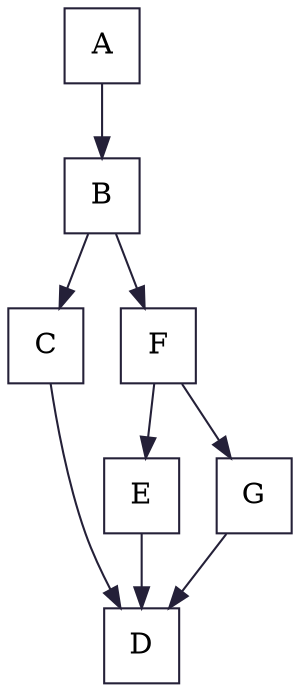 digraph G {
    graph[color="#242038"]
    node[color="#242038", shape=square]
    edge[color="#242038"]
    A->B
    B->C
    E->D
    C->D
    G->D
    F->E
    B->F
    F->G
}
